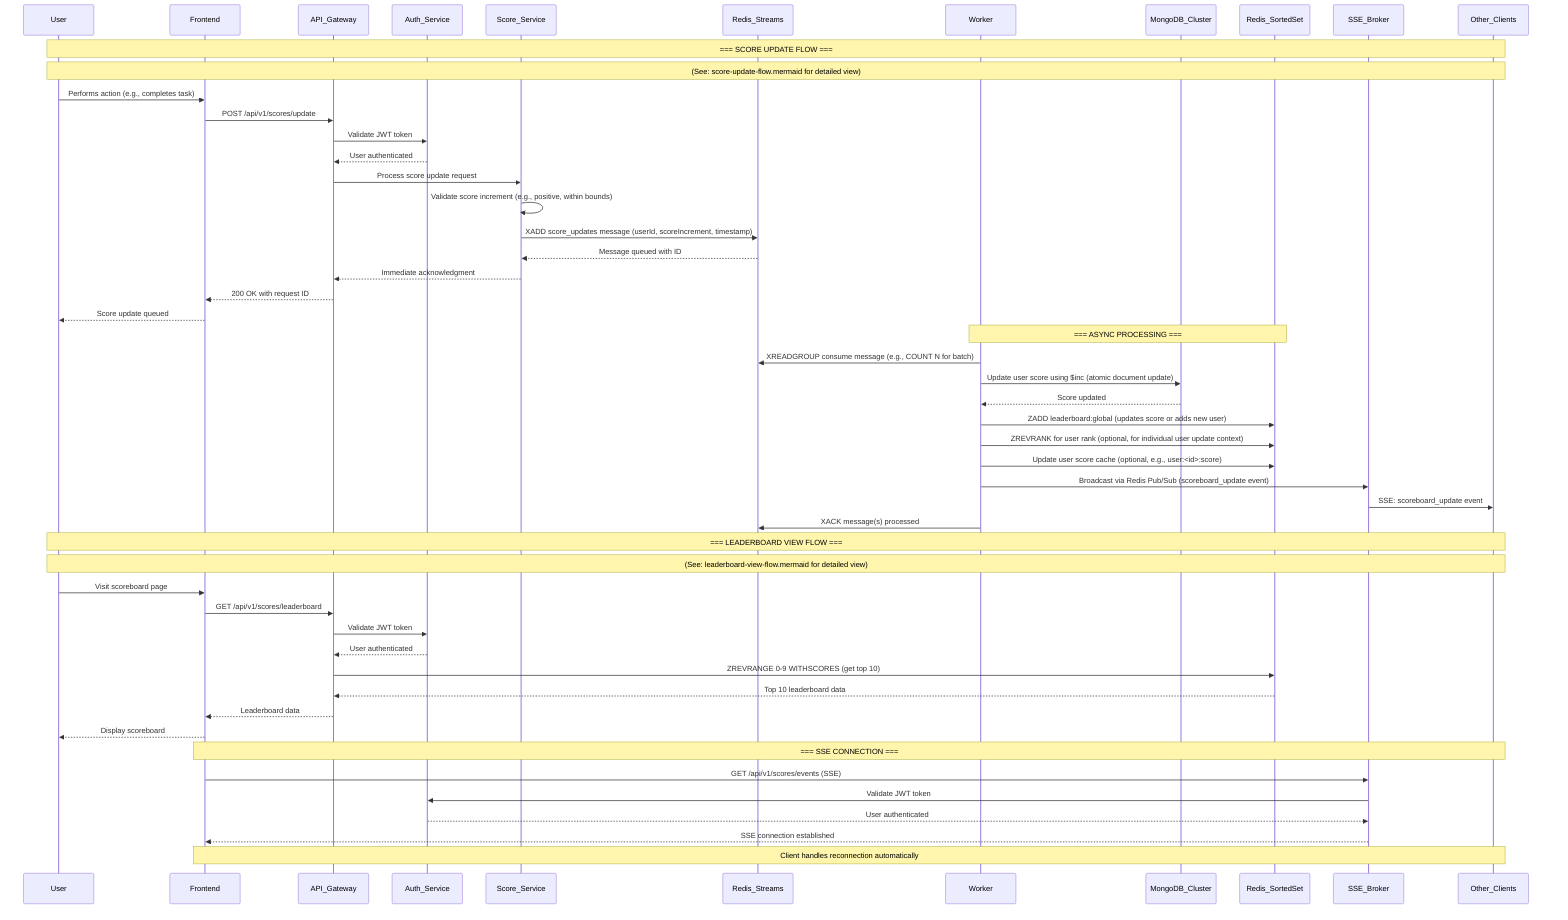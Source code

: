 sequenceDiagram
    participant User
    participant Frontend
    participant API_Gateway
    participant Auth_Service
    participant Score_Service
    participant Redis_Streams
    participant Worker
    participant MongoDB_Cluster
    participant Redis_SortedSet
    participant SSE_Broker
    participant Other_Clients

    Note over User,Other_Clients: === SCORE UPDATE FLOW ===
    Note over User,Other_Clients: (See: score-update-flow.mermaid for detailed view)
    User->>Frontend: Performs action (e.g., completes task)
    Frontend->>API_Gateway: POST /api/v1/scores/update
    API_Gateway->>Auth_Service: Validate JWT token
    Auth_Service-->>API_Gateway: User authenticated
    API_Gateway->>Score_Service: Process score update request
    Score_Service->>Score_Service: Validate score increment (e.g., positive, within bounds)
    Score_Service->>Redis_Streams: XADD score_updates message (userId, scoreIncrement, timestamp)
    Redis_Streams-->>Score_Service: Message queued with ID
    Score_Service-->>API_Gateway: Immediate acknowledgment
    API_Gateway-->>Frontend: 200 OK with request ID
    Frontend-->>User: Score update queued

    Note over Worker,Redis_SortedSet: === ASYNC PROCESSING ===
    Worker->>Redis_Streams: XREADGROUP consume message (e.g., COUNT N for batch)
    Worker->>MongoDB_Cluster: Update user score using $inc (atomic document update)
    MongoDB_Cluster-->>Worker: Score updated
    Worker->>Redis_SortedSet: ZADD leaderboard:global (updates score or adds new user)
    Worker->>Redis_SortedSet: ZREVRANK for user rank (optional, for individual user update context)
    Worker->>Redis_SortedSet: Update user score cache (optional, e.g., user:<id>:score)
    Worker->>SSE_Broker: Broadcast via Redis Pub/Sub (scoreboard_update event)
    SSE_Broker->>Other_Clients: SSE: scoreboard_update event
    Worker->>Redis_Streams: XACK message(s) processed

    Note over User,Other_Clients: === LEADERBOARD VIEW FLOW ===
    Note over User,Other_Clients: (See: leaderboard-view-flow.mermaid for detailed view)
    User->>Frontend: Visit scoreboard page
    Frontend->>API_Gateway: GET /api/v1/scores/leaderboard
    API_Gateway->>Auth_Service: Validate JWT token
    Auth_Service-->>API_Gateway: User authenticated
    API_Gateway->>Redis_SortedSet: ZREVRANGE 0-9 WITHSCORES (get top 10)
    Redis_SortedSet-->>API_Gateway: Top 10 leaderboard data
    API_Gateway-->>Frontend: Leaderboard data
    Frontend-->>User: Display scoreboard
    
    Note over Frontend,Other_Clients: === SSE CONNECTION ===
    Frontend->>SSE_Broker: GET /api/v1/scores/events (SSE)
    SSE_Broker->>Auth_Service: Validate JWT token
    Auth_Service-->>SSE_Broker: User authenticated
    SSE_Broker-->>Frontend: SSE connection established
    Note over Frontend,Other_Clients: Client handles reconnection automatically